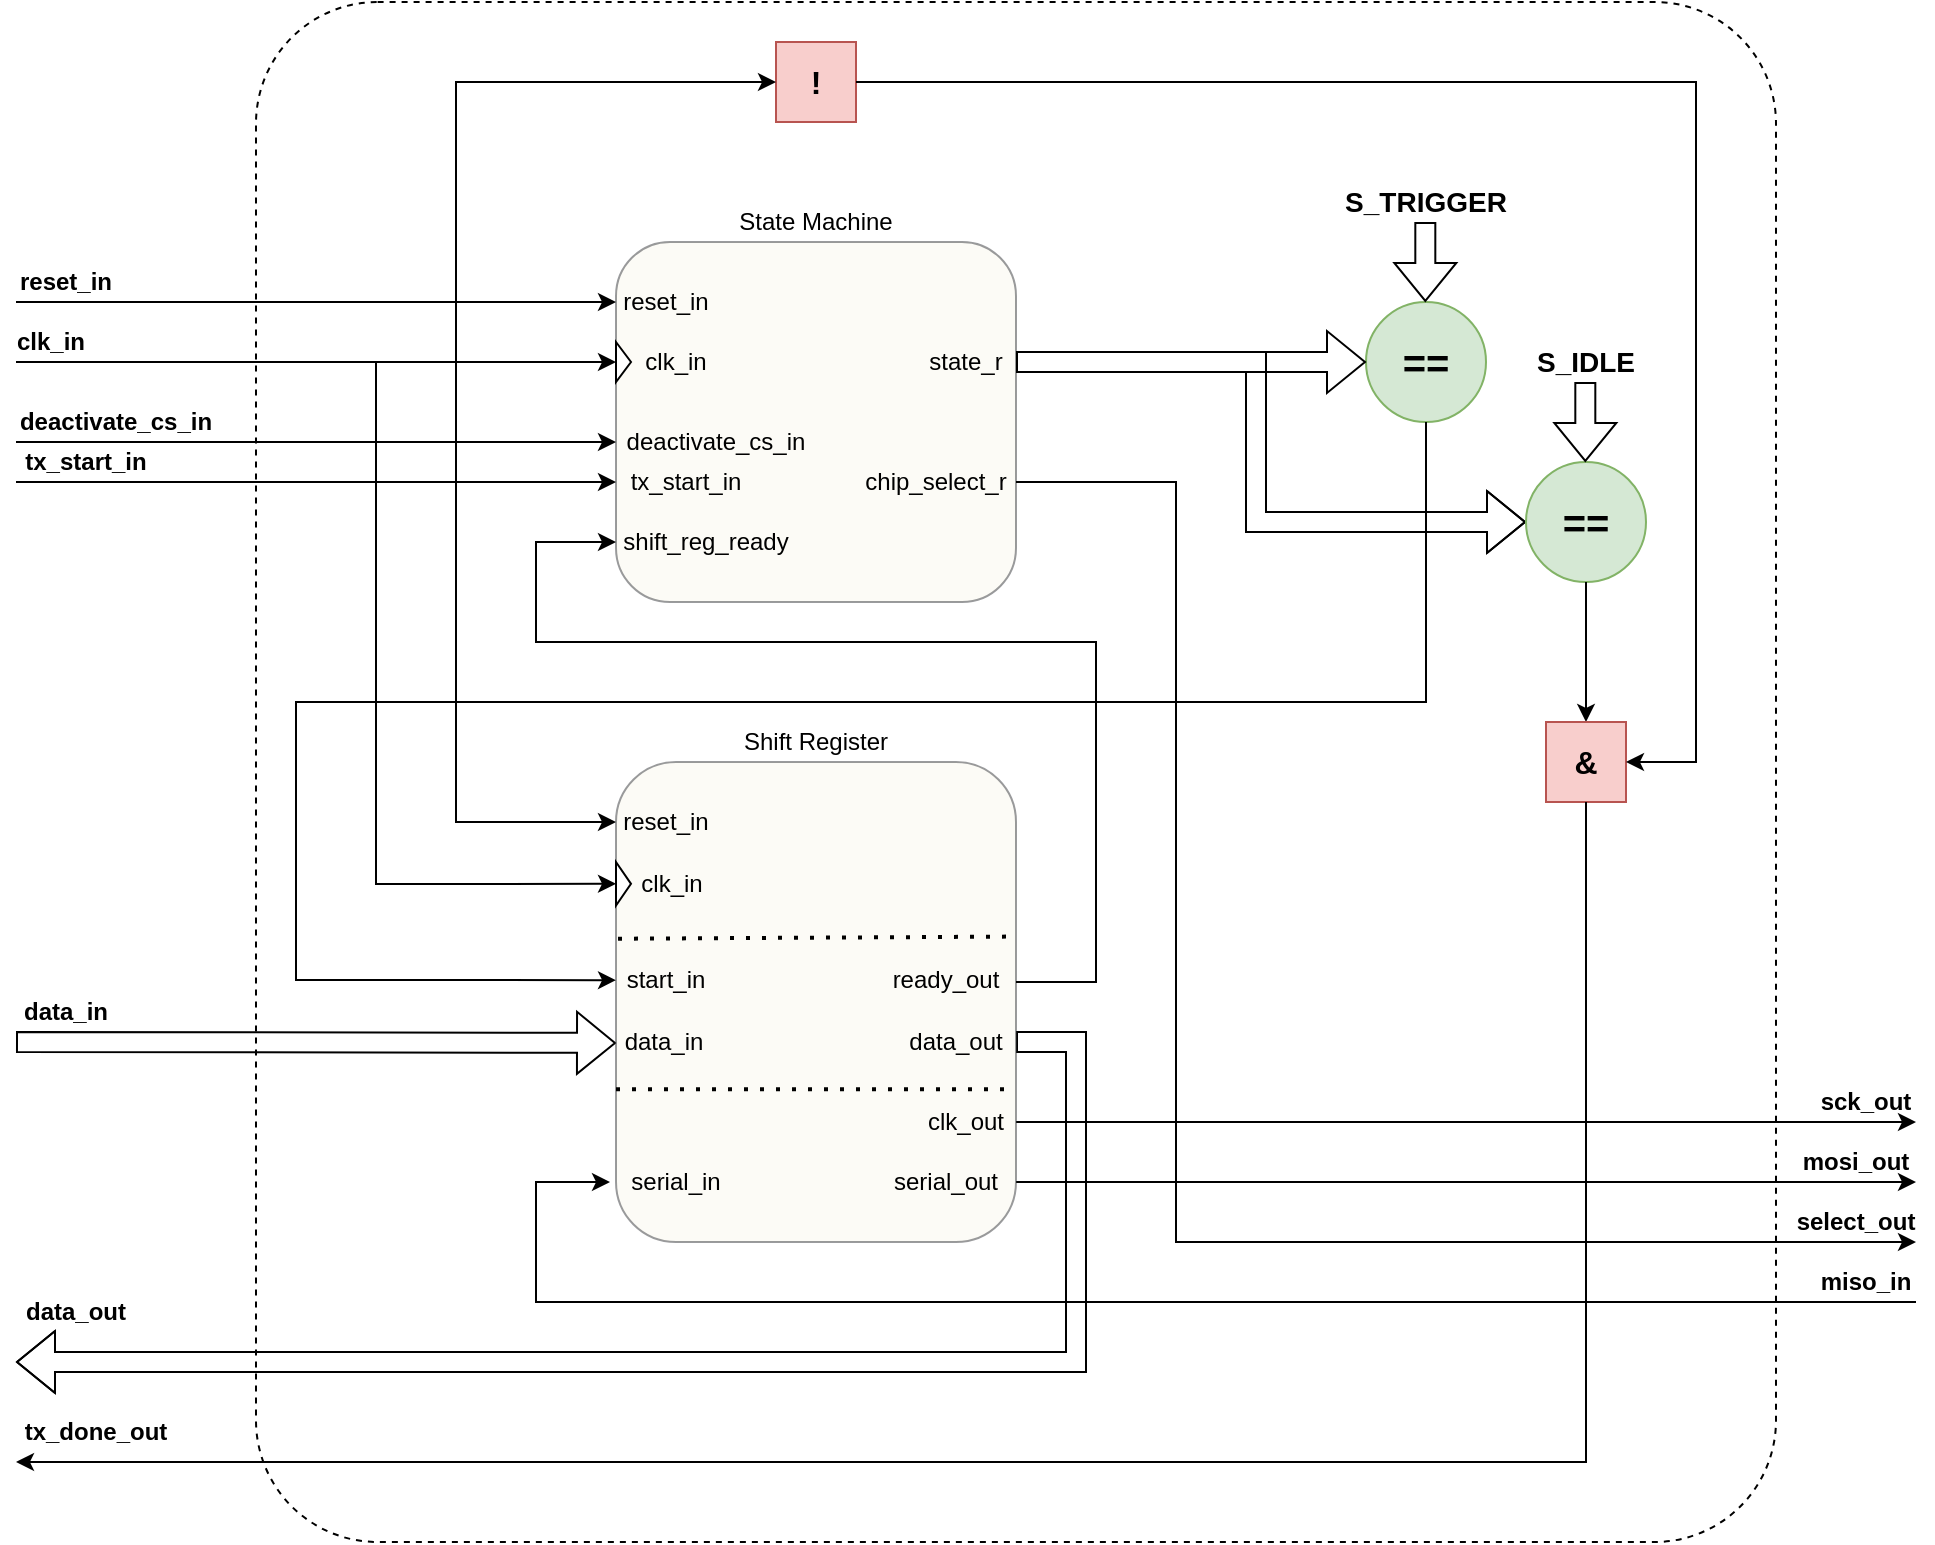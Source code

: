 <mxfile version="24.7.17">
  <diagram name="Page-1" id="t6zMYlOsBYNeVqlMP43y">
    <mxGraphModel dx="1185" dy="703" grid="1" gridSize="10" guides="1" tooltips="1" connect="1" arrows="1" fold="1" page="1" pageScale="1" pageWidth="1169" pageHeight="827" math="0" shadow="0">
      <root>
        <mxCell id="0" />
        <mxCell id="1" parent="0" />
        <mxCell id="Qy2okHtq2op7KmMTomPE-69" value="" style="rounded=1;whiteSpace=wrap;html=1;fillColor=none;dashed=1;arcSize=8;" parent="1" vertex="1">
          <mxGeometry x="280" y="20" width="760" height="770" as="geometry" />
        </mxCell>
        <mxCell id="Qy2okHtq2op7KmMTomPE-28" value="" style="group" parent="1" vertex="1" connectable="0">
          <mxGeometry x="460" y="120" width="200" height="200" as="geometry" />
        </mxCell>
        <mxCell id="Qy2okHtq2op7KmMTomPE-1" value="" style="rounded=1;whiteSpace=wrap;html=1;fillColor=#f9f7ed;strokeColor=#36393d;opacity=50;" parent="Qy2okHtq2op7KmMTomPE-28" vertex="1">
          <mxGeometry y="20" width="200" height="180" as="geometry" />
        </mxCell>
        <mxCell id="Qy2okHtq2op7KmMTomPE-2" value="State Machine" style="text;html=1;align=center;verticalAlign=middle;whiteSpace=wrap;rounded=0;" parent="Qy2okHtq2op7KmMTomPE-28" vertex="1">
          <mxGeometry x="55" width="90" height="20" as="geometry" />
        </mxCell>
        <mxCell id="Qy2okHtq2op7KmMTomPE-3" value="reset_in" style="text;html=1;align=center;verticalAlign=middle;whiteSpace=wrap;rounded=0;" parent="Qy2okHtq2op7KmMTomPE-28" vertex="1">
          <mxGeometry y="40" width="50" height="20" as="geometry" />
        </mxCell>
        <mxCell id="Qy2okHtq2op7KmMTomPE-4" value="" style="triangle;whiteSpace=wrap;html=1;rotation=0;" parent="Qy2okHtq2op7KmMTomPE-28" vertex="1">
          <mxGeometry y="70" width="7.5" height="20" as="geometry" />
        </mxCell>
        <mxCell id="Qy2okHtq2op7KmMTomPE-21" value="clk_in" style="text;html=1;align=center;verticalAlign=middle;whiteSpace=wrap;rounded=0;" parent="Qy2okHtq2op7KmMTomPE-28" vertex="1">
          <mxGeometry x="10" y="70" width="40" height="20" as="geometry" />
        </mxCell>
        <mxCell id="Qy2okHtq2op7KmMTomPE-22" value="state_r" style="text;html=1;align=center;verticalAlign=middle;whiteSpace=wrap;rounded=0;" parent="Qy2okHtq2op7KmMTomPE-28" vertex="1">
          <mxGeometry x="150" y="70" width="50" height="20" as="geometry" />
        </mxCell>
        <mxCell id="Qy2okHtq2op7KmMTomPE-23" value="deactivate_cs_in" style="text;html=1;align=center;verticalAlign=middle;whiteSpace=wrap;rounded=0;" parent="Qy2okHtq2op7KmMTomPE-28" vertex="1">
          <mxGeometry y="110" width="100" height="20" as="geometry" />
        </mxCell>
        <mxCell id="Qy2okHtq2op7KmMTomPE-25" value="chip_select_r" style="text;html=1;align=center;verticalAlign=middle;whiteSpace=wrap;rounded=0;" parent="Qy2okHtq2op7KmMTomPE-28" vertex="1">
          <mxGeometry x="120" y="130" width="80" height="20" as="geometry" />
        </mxCell>
        <mxCell id="Qy2okHtq2op7KmMTomPE-26" value="shift_reg_ready" style="text;html=1;align=center;verticalAlign=middle;whiteSpace=wrap;rounded=0;" parent="Qy2okHtq2op7KmMTomPE-28" vertex="1">
          <mxGeometry y="160" width="90" height="20" as="geometry" />
        </mxCell>
        <mxCell id="Qy2okHtq2op7KmMTomPE-27" value="tx_start_in" style="text;html=1;align=center;verticalAlign=middle;whiteSpace=wrap;rounded=0;" parent="Qy2okHtq2op7KmMTomPE-28" vertex="1">
          <mxGeometry y="130" width="70" height="20" as="geometry" />
        </mxCell>
        <mxCell id="Qy2okHtq2op7KmMTomPE-29" value="reset_in" style="text;html=1;align=center;verticalAlign=middle;whiteSpace=wrap;rounded=0;fontStyle=1" parent="1" vertex="1">
          <mxGeometry x="160" y="150" width="50" height="20" as="geometry" />
        </mxCell>
        <mxCell id="Qy2okHtq2op7KmMTomPE-30" value="clk_in" style="text;html=1;align=center;verticalAlign=middle;whiteSpace=wrap;rounded=0;fontStyle=1" parent="1" vertex="1">
          <mxGeometry x="160" y="180" width="35" height="20" as="geometry" />
        </mxCell>
        <mxCell id="Qy2okHtq2op7KmMTomPE-31" value="" style="endArrow=classic;html=1;rounded=0;exitX=0;exitY=1;exitDx=0;exitDy=0;" parent="1" source="Qy2okHtq2op7KmMTomPE-29" edge="1">
          <mxGeometry width="50" height="50" relative="1" as="geometry">
            <mxPoint x="560" y="360" as="sourcePoint" />
            <mxPoint x="460" y="170" as="targetPoint" />
          </mxGeometry>
        </mxCell>
        <mxCell id="Qy2okHtq2op7KmMTomPE-32" value="" style="endArrow=classic;html=1;rounded=0;exitX=0;exitY=1;exitDx=0;exitDy=0;" parent="1" edge="1">
          <mxGeometry width="50" height="50" relative="1" as="geometry">
            <mxPoint x="160" y="200" as="sourcePoint" />
            <mxPoint x="460" y="200" as="targetPoint" />
          </mxGeometry>
        </mxCell>
        <mxCell id="Qy2okHtq2op7KmMTomPE-33" value="" style="endArrow=classic;html=1;rounded=0;entryX=0;entryY=0.5;entryDx=0;entryDy=0;" parent="1" target="l8n6ygS0LWKq-va1mBTF-14" edge="1">
          <mxGeometry width="50" height="50" relative="1" as="geometry">
            <mxPoint x="340" y="200" as="sourcePoint" />
            <mxPoint x="180" y="400" as="targetPoint" />
            <Array as="points">
              <mxPoint x="340" y="461" />
            </Array>
          </mxGeometry>
        </mxCell>
        <mxCell id="Qy2okHtq2op7KmMTomPE-34" value="" style="endArrow=classic;html=1;rounded=0;entryX=0;entryY=0.5;entryDx=0;entryDy=0;" parent="1" target="l8n6ygS0LWKq-va1mBTF-2" edge="1">
          <mxGeometry width="50" height="50" relative="1" as="geometry">
            <mxPoint x="380" y="170" as="sourcePoint" />
            <mxPoint x="610" y="310" as="targetPoint" />
            <Array as="points">
              <mxPoint x="380" y="430" />
            </Array>
          </mxGeometry>
        </mxCell>
        <mxCell id="Qy2okHtq2op7KmMTomPE-36" value="tx_start_in" style="text;html=1;align=center;verticalAlign=middle;whiteSpace=wrap;rounded=0;fontStyle=1" parent="1" vertex="1">
          <mxGeometry x="160" y="240" width="70" height="20" as="geometry" />
        </mxCell>
        <mxCell id="Qy2okHtq2op7KmMTomPE-37" value="" style="endArrow=classic;html=1;rounded=0;entryX=-0.012;entryY=0.167;entryDx=0;entryDy=0;entryPerimeter=0;" parent="1" edge="1">
          <mxGeometry width="50" height="50" relative="1" as="geometry">
            <mxPoint x="160" y="260" as="sourcePoint" />
            <mxPoint x="460" y="260" as="targetPoint" />
          </mxGeometry>
        </mxCell>
        <mxCell id="Qy2okHtq2op7KmMTomPE-38" value="deactivate_cs_in" style="text;html=1;align=center;verticalAlign=middle;whiteSpace=wrap;rounded=0;fontStyle=1" parent="1" vertex="1">
          <mxGeometry x="160" y="220" width="100" height="20" as="geometry" />
        </mxCell>
        <mxCell id="Qy2okHtq2op7KmMTomPE-39" value="" style="endArrow=classic;html=1;rounded=0;entryX=-0.012;entryY=0.167;entryDx=0;entryDy=0;entryPerimeter=0;" parent="1" edge="1">
          <mxGeometry width="50" height="50" relative="1" as="geometry">
            <mxPoint x="160" y="240" as="sourcePoint" />
            <mxPoint x="460" y="240" as="targetPoint" />
          </mxGeometry>
        </mxCell>
        <mxCell id="Qy2okHtq2op7KmMTomPE-40" value="" style="shape=flexArrow;endArrow=classic;html=1;rounded=0;entryX=0;entryY=0.5;entryDx=0;entryDy=0;" parent="1" target="l8n6ygS0LWKq-va1mBTF-5" edge="1">
          <mxGeometry width="50" height="50" relative="1" as="geometry">
            <mxPoint x="160" y="540" as="sourcePoint" />
            <mxPoint x="610" y="310" as="targetPoint" />
          </mxGeometry>
        </mxCell>
        <mxCell id="Qy2okHtq2op7KmMTomPE-41" value="" style="shape=flexArrow;endArrow=classic;html=1;rounded=0;" parent="1" edge="1">
          <mxGeometry width="50" height="50" relative="1" as="geometry">
            <mxPoint x="660" y="540" as="sourcePoint" />
            <mxPoint x="160" y="700" as="targetPoint" />
            <Array as="points">
              <mxPoint x="690" y="540" />
              <mxPoint x="690" y="700" />
              <mxPoint x="420" y="700" />
            </Array>
          </mxGeometry>
        </mxCell>
        <mxCell id="Qy2okHtq2op7KmMTomPE-42" value="tx_done_out" style="text;html=1;align=center;verticalAlign=middle;whiteSpace=wrap;rounded=0;fontStyle=1" parent="1" vertex="1">
          <mxGeometry x="160" y="720" width="80" height="30" as="geometry" />
        </mxCell>
        <mxCell id="Qy2okHtq2op7KmMTomPE-43" value="select_out" style="text;html=1;align=center;verticalAlign=middle;whiteSpace=wrap;rounded=0;fontStyle=1" parent="1" vertex="1">
          <mxGeometry x="1050" y="620" width="60" height="20" as="geometry" />
        </mxCell>
        <mxCell id="Qy2okHtq2op7KmMTomPE-44" value="sck_out" style="text;html=1;align=center;verticalAlign=middle;whiteSpace=wrap;rounded=0;fontStyle=1" parent="1" vertex="1">
          <mxGeometry x="1060" y="560" width="50" height="20" as="geometry" />
        </mxCell>
        <mxCell id="Qy2okHtq2op7KmMTomPE-45" value="miso_in" style="text;html=1;align=center;verticalAlign=middle;whiteSpace=wrap;rounded=0;fontStyle=1" parent="1" vertex="1">
          <mxGeometry x="1060" y="650" width="50" height="20" as="geometry" />
        </mxCell>
        <mxCell id="Qy2okHtq2op7KmMTomPE-46" value="mosi_out" style="text;html=1;align=center;verticalAlign=middle;whiteSpace=wrap;rounded=0;fontStyle=1" parent="1" vertex="1">
          <mxGeometry x="1050" y="590" width="60" height="20" as="geometry" />
        </mxCell>
        <mxCell id="Qy2okHtq2op7KmMTomPE-47" value="" style="endArrow=classic;html=1;rounded=0;entryX=-0.05;entryY=0.5;entryDx=0;entryDy=0;entryPerimeter=0;exitX=1;exitY=1;exitDx=0;exitDy=0;" parent="1" source="Qy2okHtq2op7KmMTomPE-45" target="l8n6ygS0LWKq-va1mBTF-7" edge="1">
          <mxGeometry width="50" height="50" relative="1" as="geometry">
            <mxPoint x="960" y="670" as="sourcePoint" />
            <mxPoint x="460" y="590" as="targetPoint" />
            <Array as="points">
              <mxPoint x="420" y="670" />
              <mxPoint x="420" y="610" />
            </Array>
          </mxGeometry>
        </mxCell>
        <mxCell id="Qy2okHtq2op7KmMTomPE-48" value="&lt;font size=&quot;1&quot; style=&quot;&quot;&gt;&lt;b style=&quot;font-size: 20px;&quot;&gt;==&lt;/b&gt;&lt;/font&gt;" style="ellipse;whiteSpace=wrap;html=1;aspect=fixed;fillColor=#d5e8d4;strokeColor=#82b366;" parent="1" vertex="1">
          <mxGeometry x="835" y="170" width="60" height="60" as="geometry" />
        </mxCell>
        <mxCell id="Qy2okHtq2op7KmMTomPE-49" value="" style="endArrow=classic;html=1;rounded=0;exitX=0.5;exitY=1;exitDx=0;exitDy=0;entryX=0;entryY=0.5;entryDx=0;entryDy=0;" parent="1" source="Qy2okHtq2op7KmMTomPE-48" target="l8n6ygS0LWKq-va1mBTF-4" edge="1">
          <mxGeometry width="50" height="50" relative="1" as="geometry">
            <mxPoint x="475" y="220" as="sourcePoint" />
            <mxPoint x="865" y="210" as="targetPoint" />
            <Array as="points">
              <mxPoint x="865" y="370" />
              <mxPoint x="300" y="370" />
              <mxPoint x="300" y="509" />
            </Array>
          </mxGeometry>
        </mxCell>
        <mxCell id="Qy2okHtq2op7KmMTomPE-50" value="" style="shape=flexArrow;endArrow=classic;html=1;rounded=0;" parent="1" edge="1">
          <mxGeometry width="50" height="50" relative="1" as="geometry">
            <mxPoint x="864.66" y="130" as="sourcePoint" />
            <mxPoint x="864.66" y="170" as="targetPoint" />
          </mxGeometry>
        </mxCell>
        <mxCell id="Qy2okHtq2op7KmMTomPE-51" value="S_TRIGGER" style="text;html=1;align=center;verticalAlign=middle;whiteSpace=wrap;rounded=0;fontStyle=1;fontSize=14;" parent="1" vertex="1">
          <mxGeometry x="820" y="110" width="90" height="20" as="geometry" />
        </mxCell>
        <mxCell id="Qy2okHtq2op7KmMTomPE-53" value="" style="shape=flexArrow;endArrow=classic;html=1;rounded=0;exitX=1;exitY=0.5;exitDx=0;exitDy=0;entryX=0;entryY=0.5;entryDx=0;entryDy=0;" parent="1" source="Qy2okHtq2op7KmMTomPE-22" target="Qy2okHtq2op7KmMTomPE-59" edge="1">
          <mxGeometry width="50" height="50" relative="1" as="geometry">
            <mxPoint x="560" y="360" as="sourcePoint" />
            <mxPoint x="800" y="200" as="targetPoint" />
            <Array as="points">
              <mxPoint x="780" y="200" />
              <mxPoint x="780" y="280" />
            </Array>
          </mxGeometry>
        </mxCell>
        <mxCell id="Qy2okHtq2op7KmMTomPE-54" value="data_in" style="text;html=1;align=center;verticalAlign=middle;whiteSpace=wrap;rounded=0;fontStyle=1" parent="1" vertex="1">
          <mxGeometry x="160" y="510" width="50" height="30" as="geometry" />
        </mxCell>
        <mxCell id="Qy2okHtq2op7KmMTomPE-55" value="data_out" style="text;html=1;align=center;verticalAlign=middle;whiteSpace=wrap;rounded=0;fontStyle=1" parent="1" vertex="1">
          <mxGeometry x="160" y="660" width="60" height="30" as="geometry" />
        </mxCell>
        <mxCell id="Qy2okHtq2op7KmMTomPE-56" value="" style="endArrow=classic;html=1;rounded=0;exitX=1;exitY=0.5;exitDx=0;exitDy=0;entryX=1;entryY=1;entryDx=0;entryDy=0;" parent="1" source="l8n6ygS0LWKq-va1mBTF-9" target="Qy2okHtq2op7KmMTomPE-44" edge="1">
          <mxGeometry width="50" height="50" relative="1" as="geometry">
            <mxPoint x="660" y="589.33" as="sourcePoint" />
            <mxPoint x="960" y="580" as="targetPoint" />
          </mxGeometry>
        </mxCell>
        <mxCell id="Qy2okHtq2op7KmMTomPE-57" value="" style="endArrow=classic;html=1;rounded=0;exitX=1;exitY=0.5;exitDx=0;exitDy=0;entryX=1;entryY=1;entryDx=0;entryDy=0;" parent="1" source="l8n6ygS0LWKq-va1mBTF-8" target="Qy2okHtq2op7KmMTomPE-46" edge="1">
          <mxGeometry width="50" height="50" relative="1" as="geometry">
            <mxPoint x="660" y="590" as="sourcePoint" />
            <mxPoint x="960" y="610" as="targetPoint" />
          </mxGeometry>
        </mxCell>
        <mxCell id="Qy2okHtq2op7KmMTomPE-58" value="" style="endArrow=classic;html=1;rounded=0;exitX=1;exitY=0.5;exitDx=0;exitDy=0;entryX=1;entryY=1;entryDx=0;entryDy=0;" parent="1" source="Qy2okHtq2op7KmMTomPE-25" target="Qy2okHtq2op7KmMTomPE-43" edge="1">
          <mxGeometry width="50" height="50" relative="1" as="geometry">
            <mxPoint x="660" y="609.67" as="sourcePoint" />
            <mxPoint x="960" y="640" as="targetPoint" />
            <Array as="points">
              <mxPoint x="740" y="260" />
              <mxPoint x="740" y="640" />
            </Array>
          </mxGeometry>
        </mxCell>
        <mxCell id="l8n6ygS0LWKq-va1mBTF-16" value="" style="group" parent="1" vertex="1" connectable="0">
          <mxGeometry x="460" y="400" width="200" height="240" as="geometry" />
        </mxCell>
        <mxCell id="l8n6ygS0LWKq-va1mBTF-1" value="" style="rounded=1;whiteSpace=wrap;html=1;fillColor=#f9f7ed;strokeColor=#36393d;opacity=50;" parent="l8n6ygS0LWKq-va1mBTF-16" vertex="1">
          <mxGeometry width="200" height="240.0" as="geometry" />
        </mxCell>
        <mxCell id="l8n6ygS0LWKq-va1mBTF-2" value="reset_in" style="text;html=1;align=center;verticalAlign=middle;whiteSpace=wrap;rounded=0;" parent="l8n6ygS0LWKq-va1mBTF-16" vertex="1">
          <mxGeometry y="20" width="50" height="20" as="geometry" />
        </mxCell>
        <mxCell id="l8n6ygS0LWKq-va1mBTF-3" value="clk_in" style="text;html=1;align=center;verticalAlign=middle;whiteSpace=wrap;rounded=0;" parent="l8n6ygS0LWKq-va1mBTF-16" vertex="1">
          <mxGeometry x="7.5" y="49.995" width="40" height="21.818" as="geometry" />
        </mxCell>
        <mxCell id="l8n6ygS0LWKq-va1mBTF-4" value="start_in" style="text;html=1;align=center;verticalAlign=middle;whiteSpace=wrap;rounded=0;" parent="l8n6ygS0LWKq-va1mBTF-16" vertex="1">
          <mxGeometry y="98.182" width="50" height="21.818" as="geometry" />
        </mxCell>
        <mxCell id="l8n6ygS0LWKq-va1mBTF-5" value="data_in" style="text;html=1;align=center;verticalAlign=middle;whiteSpace=wrap;rounded=0;" parent="l8n6ygS0LWKq-va1mBTF-16" vertex="1">
          <mxGeometry y="130.91" width="47.5" height="19.09" as="geometry" />
        </mxCell>
        <mxCell id="l8n6ygS0LWKq-va1mBTF-6" value="data_out" style="text;html=1;align=center;verticalAlign=middle;whiteSpace=wrap;rounded=0;" parent="l8n6ygS0LWKq-va1mBTF-16" vertex="1">
          <mxGeometry x="140" y="130" width="60" height="20" as="geometry" />
        </mxCell>
        <mxCell id="l8n6ygS0LWKq-va1mBTF-7" value="serial_in" style="text;html=1;align=center;verticalAlign=middle;whiteSpace=wrap;rounded=0;" parent="l8n6ygS0LWKq-va1mBTF-16" vertex="1">
          <mxGeometry y="200" width="60" height="20" as="geometry" />
        </mxCell>
        <mxCell id="l8n6ygS0LWKq-va1mBTF-9" value="clk_out" style="text;html=1;align=center;verticalAlign=middle;whiteSpace=wrap;rounded=0;" parent="l8n6ygS0LWKq-va1mBTF-16" vertex="1">
          <mxGeometry x="150" y="170" width="50" height="20" as="geometry" />
        </mxCell>
        <mxCell id="l8n6ygS0LWKq-va1mBTF-10" value="ready_out" style="text;html=1;align=center;verticalAlign=middle;whiteSpace=wrap;rounded=0;" parent="l8n6ygS0LWKq-va1mBTF-16" vertex="1">
          <mxGeometry x="130" y="98.182" width="70" height="21.818" as="geometry" />
        </mxCell>
        <mxCell id="l8n6ygS0LWKq-va1mBTF-12" value="" style="endArrow=none;dashed=1;html=1;dashPattern=1 3;strokeWidth=2;rounded=0;" parent="l8n6ygS0LWKq-va1mBTF-16" edge="1">
          <mxGeometry width="50" height="50" relative="1" as="geometry">
            <mxPoint y="163.636" as="sourcePoint" />
            <mxPoint x="199" y="163.636" as="targetPoint" />
          </mxGeometry>
        </mxCell>
        <mxCell id="l8n6ygS0LWKq-va1mBTF-14" value="" style="triangle;whiteSpace=wrap;html=1;rotation=0;" parent="l8n6ygS0LWKq-va1mBTF-16" vertex="1">
          <mxGeometry y="49.995" width="7.5" height="21.818" as="geometry" />
        </mxCell>
        <mxCell id="l8n6ygS0LWKq-va1mBTF-15" value="" style="endArrow=none;dashed=1;html=1;dashPattern=1 3;strokeWidth=2;rounded=0;entryX=0.995;entryY=0.693;entryDx=0;entryDy=0;entryPerimeter=0;" parent="l8n6ygS0LWKq-va1mBTF-16" edge="1">
          <mxGeometry width="50" height="50" relative="1" as="geometry">
            <mxPoint x="1" y="88.364" as="sourcePoint" />
            <mxPoint x="200" y="87.273" as="targetPoint" />
          </mxGeometry>
        </mxCell>
        <mxCell id="l8n6ygS0LWKq-va1mBTF-8" value="serial_out" style="text;html=1;align=center;verticalAlign=middle;whiteSpace=wrap;rounded=0;" parent="l8n6ygS0LWKq-va1mBTF-16" vertex="1">
          <mxGeometry x="130" y="200" width="70" height="20" as="geometry" />
        </mxCell>
        <mxCell id="l8n6ygS0LWKq-va1mBTF-17" value="Shift Register" style="text;html=1;align=center;verticalAlign=middle;whiteSpace=wrap;rounded=0;" parent="1" vertex="1">
          <mxGeometry x="505" y="380" width="110" height="20" as="geometry" />
        </mxCell>
        <mxCell id="Qy2okHtq2op7KmMTomPE-59" value="&lt;font size=&quot;1&quot; style=&quot;&quot;&gt;&lt;b style=&quot;font-size: 20px;&quot;&gt;==&lt;/b&gt;&lt;/font&gt;" style="ellipse;whiteSpace=wrap;html=1;aspect=fixed;fillColor=#d5e8d4;strokeColor=#82b366;" parent="1" vertex="1">
          <mxGeometry x="915" y="250" width="60" height="60" as="geometry" />
        </mxCell>
        <mxCell id="Qy2okHtq2op7KmMTomPE-60" value="" style="endArrow=classic;html=1;rounded=0;exitX=0.5;exitY=1;exitDx=0;exitDy=0;" parent="1" source="Qy2okHtq2op7KmMTomPE-59" edge="1">
          <mxGeometry width="50" height="50" relative="1" as="geometry">
            <mxPoint x="555" y="300" as="sourcePoint" />
            <mxPoint x="945" y="380" as="targetPoint" />
          </mxGeometry>
        </mxCell>
        <mxCell id="Qy2okHtq2op7KmMTomPE-61" value="" style="shape=flexArrow;endArrow=classic;html=1;rounded=0;" parent="1" edge="1">
          <mxGeometry width="50" height="50" relative="1" as="geometry">
            <mxPoint x="944.66" y="210" as="sourcePoint" />
            <mxPoint x="944.66" y="250" as="targetPoint" />
          </mxGeometry>
        </mxCell>
        <mxCell id="Qy2okHtq2op7KmMTomPE-62" value="S_IDLE" style="text;html=1;align=center;verticalAlign=middle;whiteSpace=wrap;rounded=0;fontStyle=1;fontSize=14;" parent="1" vertex="1">
          <mxGeometry x="900" y="190" width="90" height="20" as="geometry" />
        </mxCell>
        <mxCell id="Qy2okHtq2op7KmMTomPE-63" value="!" style="rounded=0;whiteSpace=wrap;html=1;fontStyle=1;fontSize=16;fillColor=#f8cecc;strokeColor=#b85450;container=0;" parent="1" vertex="1">
          <mxGeometry x="540" y="40" width="40" height="40" as="geometry" />
        </mxCell>
        <mxCell id="Qy2okHtq2op7KmMTomPE-64" value="&amp;amp;" style="rounded=0;whiteSpace=wrap;html=1;fontStyle=1;fontSize=16;fillColor=#f8cecc;strokeColor=#b85450;container=0;" parent="1" vertex="1">
          <mxGeometry x="925" y="380" width="40" height="40" as="geometry" />
        </mxCell>
        <mxCell id="Qy2okHtq2op7KmMTomPE-65" value="" style="shape=flexArrow;endArrow=classic;html=1;rounded=0;entryX=0;entryY=0.5;entryDx=0;entryDy=0;" parent="1" target="Qy2okHtq2op7KmMTomPE-48" edge="1">
          <mxGeometry width="50" height="50" relative="1" as="geometry">
            <mxPoint x="660" y="200" as="sourcePoint" />
            <mxPoint x="610" y="410" as="targetPoint" />
          </mxGeometry>
        </mxCell>
        <mxCell id="Qy2okHtq2op7KmMTomPE-66" value="" style="endArrow=classic;html=1;rounded=0;entryX=0;entryY=0.5;entryDx=0;entryDy=0;" parent="1" target="Qy2okHtq2op7KmMTomPE-63" edge="1">
          <mxGeometry width="50" height="50" relative="1" as="geometry">
            <mxPoint x="380" y="170" as="sourcePoint" />
            <mxPoint x="610" y="350" as="targetPoint" />
            <Array as="points">
              <mxPoint x="380" y="60" />
            </Array>
          </mxGeometry>
        </mxCell>
        <mxCell id="Qy2okHtq2op7KmMTomPE-67" value="" style="endArrow=classic;html=1;rounded=0;entryX=1;entryY=0.5;entryDx=0;entryDy=0;exitX=1;exitY=0.5;exitDx=0;exitDy=0;" parent="1" source="Qy2okHtq2op7KmMTomPE-63" target="Qy2okHtq2op7KmMTomPE-64" edge="1">
          <mxGeometry width="50" height="50" relative="1" as="geometry">
            <mxPoint x="560" y="400" as="sourcePoint" />
            <mxPoint x="610" y="350" as="targetPoint" />
            <Array as="points">
              <mxPoint x="1000" y="60" />
              <mxPoint x="1000" y="400" />
            </Array>
          </mxGeometry>
        </mxCell>
        <mxCell id="Qy2okHtq2op7KmMTomPE-68" value="" style="endArrow=classic;html=1;rounded=0;exitX=0.5;exitY=1;exitDx=0;exitDy=0;entryX=0;entryY=1;entryDx=0;entryDy=0;" parent="1" source="Qy2okHtq2op7KmMTomPE-64" target="Qy2okHtq2op7KmMTomPE-42" edge="1">
          <mxGeometry width="50" height="50" relative="1" as="geometry">
            <mxPoint x="560" y="400" as="sourcePoint" />
            <mxPoint x="160" y="760" as="targetPoint" />
            <Array as="points">
              <mxPoint x="945" y="750" />
            </Array>
          </mxGeometry>
        </mxCell>
        <mxCell id="Qm244zd7coYMfKhT3Cjv-1" value="" style="endArrow=classic;html=1;rounded=0;entryX=0;entryY=0.5;entryDx=0;entryDy=0;" edge="1" parent="1" target="Qy2okHtq2op7KmMTomPE-26">
          <mxGeometry width="50" height="50" relative="1" as="geometry">
            <mxPoint x="660" y="510" as="sourcePoint" />
            <mxPoint x="610" y="600" as="targetPoint" />
            <Array as="points">
              <mxPoint x="700" y="510" />
              <mxPoint x="700" y="340" />
              <mxPoint x="420" y="340" />
              <mxPoint x="420" y="290" />
            </Array>
          </mxGeometry>
        </mxCell>
      </root>
    </mxGraphModel>
  </diagram>
</mxfile>

